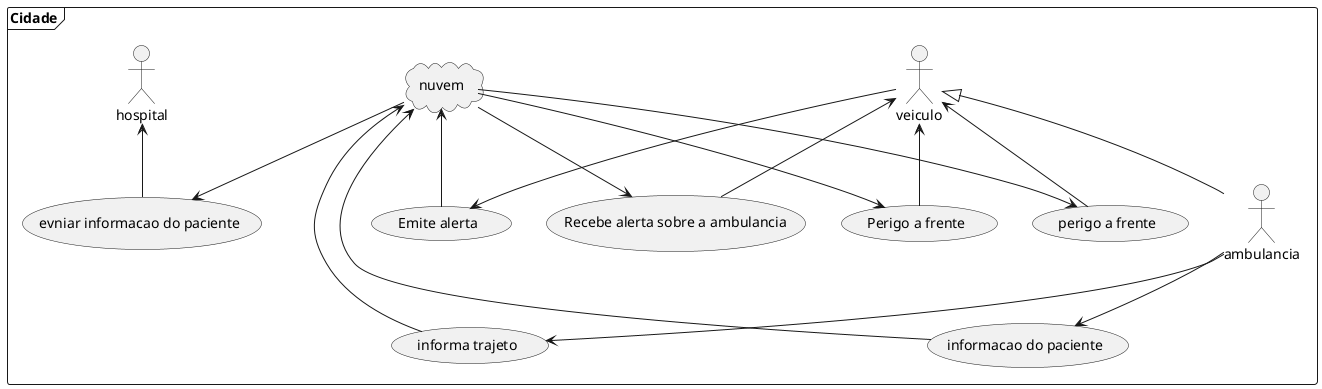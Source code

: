 @startuml

frame Cidade {
    actor veiculo
    actor ambulancia
    actor hospital
    cloud nuvem
    veiculo <|-- ambulancia
    veiculo --> (Emite alerta)
    nuvem <-- (Emite alerta)
    nuvem --> (Recebe alerta sobre a ambulancia)
    veiculo <-- (Recebe alerta sobre a ambulancia)
    nuvem --> (Perigo a frente)
    veiculo <-- (Perigo a frente)
    ambulancia --> (informa trajeto)
    nuvem <-- (informa trajeto)
    nuvem --> (perigo a frente)
    veiculo <-- (perigo a frente)
    ambulancia --> (informacao do paciente)
    nuvem <-- (informacao do paciente)
    hospital <-- (evniar informacao do paciente)
    nuvem --> (evniar informacao do paciente)
}


@enduml